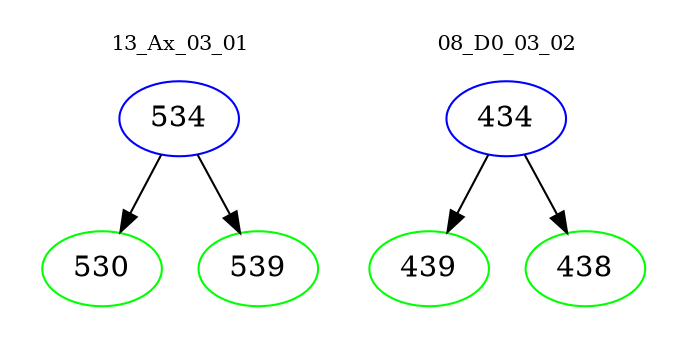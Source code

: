 digraph{
subgraph cluster_0 {
color = white
label = "13_Ax_03_01";
fontsize=10;
T0_534 [label="534", color="blue"]
T0_534 -> T0_530 [color="black"]
T0_530 [label="530", color="green"]
T0_534 -> T0_539 [color="black"]
T0_539 [label="539", color="green"]
}
subgraph cluster_1 {
color = white
label = "08_D0_03_02";
fontsize=10;
T1_434 [label="434", color="blue"]
T1_434 -> T1_439 [color="black"]
T1_439 [label="439", color="green"]
T1_434 -> T1_438 [color="black"]
T1_438 [label="438", color="green"]
}
}
